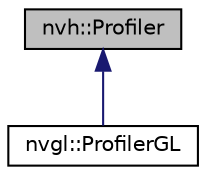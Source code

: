 digraph "nvh::Profiler"
{
 // LATEX_PDF_SIZE
  edge [fontname="Helvetica",fontsize="10",labelfontname="Helvetica",labelfontsize="10"];
  node [fontname="Helvetica",fontsize="10",shape=record];
  Node1 [label="nvh::Profiler",height=0.2,width=0.4,color="black", fillcolor="grey75", style="filled", fontcolor="black",tooltip=" "];
  Node1 -> Node2 [dir="back",color="midnightblue",fontsize="10",style="solid",fontname="Helvetica"];
  Node2 [label="nvgl::ProfilerGL",height=0.2,width=0.4,color="black", fillcolor="white", style="filled",URL="$classnvgl_1_1_profiler_g_l.html",tooltip=" "];
}
